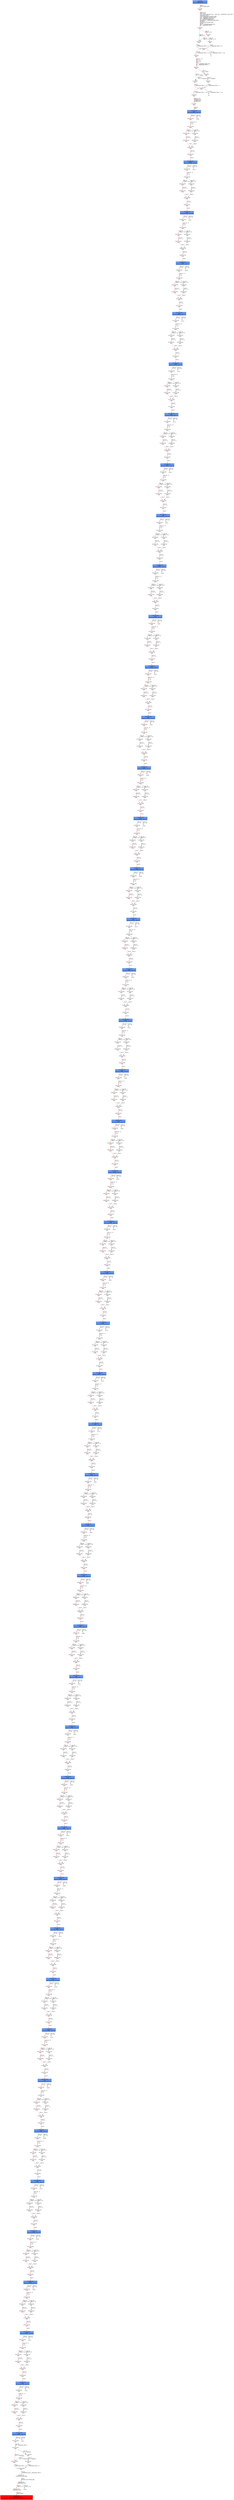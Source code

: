 digraph ARG {
node [style="filled" shape="box" color="white"]
0 [fillcolor="cornflowerblue" label="0 @ N20\nmain entry\nAbstractionState: ABS0: true\n" id="0"]
44 [label="44 @ N61\nmain\n" id="44"]
45 [label="45 @ N24\nmain\n" id="45"]
50 [label="50 @ N26\nmain\n" id="50"]
53 [label="53 @ N28\nmain\n" id="53"]
54 [label="54 @ N29\nmain\n" id="54"]
56 [label="56 @ N35\nmain\n" id="56"]
61 [label="61 @ N38\nmain\n" id="61"]
64 [label="64 @ N39\nmain\n" id="64"]
65 [label="65 @ N40\nmain\n" id="65"]
67 [label="67 @ N43\nmain\n" id="67"]
31993 [fillcolor="cornflowerblue" label="31993 @ N44\nmain\nAbstractionState: ABS2165\n" id="31993"]
31994 [label="31994 @ N45\nmain\n" id="31994"]
32013 [label="32013 @ N48\nmain\n" id="32013"]
32015 [label="32015 @ N50\nmain\n" id="32015"]
32016 [label="32016 @ N52\nmain\n" id="32016"]
32020 [label="32020 @ N49\nmain\n" id="32020"]
32021 [label="32021 @ N54\nmain\n" id="32021"]
32023 [fillcolor="cornflowerblue" label="32023 @ N44\nmain\nAbstractionState: ABS2167\n" id="32023"]
32024 [label="32024 @ N45\nmain\n" id="32024"]
32043 [label="32043 @ N48\nmain\n" id="32043"]
32045 [label="32045 @ N50\nmain\n" id="32045"]
32046 [label="32046 @ N52\nmain\n" id="32046"]
32050 [label="32050 @ N49\nmain\n" id="32050"]
32051 [label="32051 @ N54\nmain\n" id="32051"]
32053 [fillcolor="cornflowerblue" label="32053 @ N44\nmain\nAbstractionState: ABS2169\n" id="32053"]
32054 [label="32054 @ N45\nmain\n" id="32054"]
32073 [label="32073 @ N48\nmain\n" id="32073"]
32075 [label="32075 @ N50\nmain\n" id="32075"]
32076 [label="32076 @ N52\nmain\n" id="32076"]
32080 [label="32080 @ N49\nmain\n" id="32080"]
32081 [label="32081 @ N54\nmain\n" id="32081"]
32083 [fillcolor="cornflowerblue" label="32083 @ N44\nmain\nAbstractionState: ABS2171\n" id="32083"]
32084 [label="32084 @ N45\nmain\n" id="32084"]
32103 [label="32103 @ N48\nmain\n" id="32103"]
32105 [label="32105 @ N50\nmain\n" id="32105"]
32106 [label="32106 @ N52\nmain\n" id="32106"]
32110 [label="32110 @ N49\nmain\n" id="32110"]
32111 [label="32111 @ N54\nmain\n" id="32111"]
32113 [fillcolor="cornflowerblue" label="32113 @ N44\nmain\nAbstractionState: ABS2173\n" id="32113"]
32114 [label="32114 @ N45\nmain\n" id="32114"]
32133 [label="32133 @ N48\nmain\n" id="32133"]
32135 [label="32135 @ N50\nmain\n" id="32135"]
32136 [label="32136 @ N52\nmain\n" id="32136"]
32140 [label="32140 @ N49\nmain\n" id="32140"]
32141 [label="32141 @ N54\nmain\n" id="32141"]
32143 [fillcolor="cornflowerblue" label="32143 @ N44\nmain\nAbstractionState: ABS2175\n" id="32143"]
32144 [label="32144 @ N45\nmain\n" id="32144"]
32163 [label="32163 @ N48\nmain\n" id="32163"]
32165 [label="32165 @ N50\nmain\n" id="32165"]
32166 [label="32166 @ N52\nmain\n" id="32166"]
32170 [label="32170 @ N49\nmain\n" id="32170"]
32171 [label="32171 @ N54\nmain\n" id="32171"]
32173 [fillcolor="cornflowerblue" label="32173 @ N44\nmain\nAbstractionState: ABS2177\n" id="32173"]
32174 [label="32174 @ N45\nmain\n" id="32174"]
32193 [label="32193 @ N48\nmain\n" id="32193"]
32195 [label="32195 @ N50\nmain\n" id="32195"]
32196 [label="32196 @ N52\nmain\n" id="32196"]
32200 [label="32200 @ N49\nmain\n" id="32200"]
32201 [label="32201 @ N54\nmain\n" id="32201"]
32203 [fillcolor="cornflowerblue" label="32203 @ N44\nmain\nAbstractionState: ABS2179\n" id="32203"]
32204 [label="32204 @ N45\nmain\n" id="32204"]
32223 [label="32223 @ N48\nmain\n" id="32223"]
32225 [label="32225 @ N50\nmain\n" id="32225"]
32226 [label="32226 @ N52\nmain\n" id="32226"]
32230 [label="32230 @ N49\nmain\n" id="32230"]
32231 [label="32231 @ N54\nmain\n" id="32231"]
32233 [fillcolor="cornflowerblue" label="32233 @ N44\nmain\nAbstractionState: ABS2181\n" id="32233"]
32234 [label="32234 @ N45\nmain\n" id="32234"]
32253 [label="32253 @ N48\nmain\n" id="32253"]
32255 [label="32255 @ N50\nmain\n" id="32255"]
32256 [label="32256 @ N52\nmain\n" id="32256"]
32260 [label="32260 @ N49\nmain\n" id="32260"]
32261 [label="32261 @ N54\nmain\n" id="32261"]
32263 [fillcolor="cornflowerblue" label="32263 @ N44\nmain\nAbstractionState: ABS2183\n" id="32263"]
32264 [label="32264 @ N45\nmain\n" id="32264"]
32283 [label="32283 @ N48\nmain\n" id="32283"]
32285 [label="32285 @ N50\nmain\n" id="32285"]
32286 [label="32286 @ N52\nmain\n" id="32286"]
32290 [label="32290 @ N49\nmain\n" id="32290"]
32291 [label="32291 @ N54\nmain\n" id="32291"]
32293 [fillcolor="cornflowerblue" label="32293 @ N44\nmain\nAbstractionState: ABS2185\n" id="32293"]
32294 [label="32294 @ N45\nmain\n" id="32294"]
32313 [label="32313 @ N48\nmain\n" id="32313"]
32315 [label="32315 @ N50\nmain\n" id="32315"]
32316 [label="32316 @ N52\nmain\n" id="32316"]
32320 [label="32320 @ N49\nmain\n" id="32320"]
32321 [label="32321 @ N54\nmain\n" id="32321"]
32323 [fillcolor="cornflowerblue" label="32323 @ N44\nmain\nAbstractionState: ABS2187\n" id="32323"]
32324 [label="32324 @ N45\nmain\n" id="32324"]
32343 [label="32343 @ N48\nmain\n" id="32343"]
32345 [label="32345 @ N50\nmain\n" id="32345"]
32346 [label="32346 @ N52\nmain\n" id="32346"]
32350 [label="32350 @ N49\nmain\n" id="32350"]
32351 [label="32351 @ N54\nmain\n" id="32351"]
32353 [fillcolor="cornflowerblue" label="32353 @ N44\nmain\nAbstractionState: ABS2189\n" id="32353"]
32354 [label="32354 @ N45\nmain\n" id="32354"]
32373 [label="32373 @ N48\nmain\n" id="32373"]
32375 [label="32375 @ N50\nmain\n" id="32375"]
32376 [label="32376 @ N52\nmain\n" id="32376"]
32380 [label="32380 @ N49\nmain\n" id="32380"]
32381 [label="32381 @ N54\nmain\n" id="32381"]
32383 [fillcolor="cornflowerblue" label="32383 @ N44\nmain\nAbstractionState: ABS2191\n" id="32383"]
32384 [label="32384 @ N45\nmain\n" id="32384"]
32403 [label="32403 @ N48\nmain\n" id="32403"]
32405 [label="32405 @ N50\nmain\n" id="32405"]
32406 [label="32406 @ N52\nmain\n" id="32406"]
32410 [label="32410 @ N49\nmain\n" id="32410"]
32411 [label="32411 @ N54\nmain\n" id="32411"]
32413 [fillcolor="cornflowerblue" label="32413 @ N44\nmain\nAbstractionState: ABS2193\n" id="32413"]
32414 [label="32414 @ N45\nmain\n" id="32414"]
32433 [label="32433 @ N48\nmain\n" id="32433"]
32435 [label="32435 @ N50\nmain\n" id="32435"]
32436 [label="32436 @ N52\nmain\n" id="32436"]
32440 [label="32440 @ N49\nmain\n" id="32440"]
32441 [label="32441 @ N54\nmain\n" id="32441"]
32443 [fillcolor="cornflowerblue" label="32443 @ N44\nmain\nAbstractionState: ABS2195\n" id="32443"]
32444 [label="32444 @ N45\nmain\n" id="32444"]
32463 [label="32463 @ N48\nmain\n" id="32463"]
32465 [label="32465 @ N50\nmain\n" id="32465"]
32466 [label="32466 @ N52\nmain\n" id="32466"]
32470 [label="32470 @ N49\nmain\n" id="32470"]
32471 [label="32471 @ N54\nmain\n" id="32471"]
32473 [fillcolor="cornflowerblue" label="32473 @ N44\nmain\nAbstractionState: ABS2197\n" id="32473"]
32474 [label="32474 @ N45\nmain\n" id="32474"]
32493 [label="32493 @ N48\nmain\n" id="32493"]
32495 [label="32495 @ N50\nmain\n" id="32495"]
32496 [label="32496 @ N52\nmain\n" id="32496"]
32500 [label="32500 @ N49\nmain\n" id="32500"]
32501 [label="32501 @ N54\nmain\n" id="32501"]
32503 [fillcolor="cornflowerblue" label="32503 @ N44\nmain\nAbstractionState: ABS2199\n" id="32503"]
32504 [label="32504 @ N45\nmain\n" id="32504"]
32523 [label="32523 @ N48\nmain\n" id="32523"]
32525 [label="32525 @ N50\nmain\n" id="32525"]
32526 [label="32526 @ N52\nmain\n" id="32526"]
32530 [label="32530 @ N49\nmain\n" id="32530"]
32531 [label="32531 @ N54\nmain\n" id="32531"]
32533 [fillcolor="cornflowerblue" label="32533 @ N44\nmain\nAbstractionState: ABS2201\n" id="32533"]
32534 [label="32534 @ N45\nmain\n" id="32534"]
32553 [label="32553 @ N48\nmain\n" id="32553"]
32555 [label="32555 @ N50\nmain\n" id="32555"]
32556 [label="32556 @ N52\nmain\n" id="32556"]
32560 [label="32560 @ N49\nmain\n" id="32560"]
32561 [label="32561 @ N54\nmain\n" id="32561"]
32563 [fillcolor="cornflowerblue" label="32563 @ N44\nmain\nAbstractionState: ABS2203\n" id="32563"]
32564 [label="32564 @ N45\nmain\n" id="32564"]
32583 [label="32583 @ N48\nmain\n" id="32583"]
32585 [label="32585 @ N50\nmain\n" id="32585"]
32586 [label="32586 @ N52\nmain\n" id="32586"]
32590 [label="32590 @ N49\nmain\n" id="32590"]
32591 [label="32591 @ N54\nmain\n" id="32591"]
32593 [fillcolor="cornflowerblue" label="32593 @ N44\nmain\nAbstractionState: ABS2205\n" id="32593"]
32594 [label="32594 @ N45\nmain\n" id="32594"]
32613 [label="32613 @ N48\nmain\n" id="32613"]
32615 [label="32615 @ N50\nmain\n" id="32615"]
32616 [label="32616 @ N52\nmain\n" id="32616"]
32620 [label="32620 @ N49\nmain\n" id="32620"]
32621 [label="32621 @ N54\nmain\n" id="32621"]
32623 [fillcolor="cornflowerblue" label="32623 @ N44\nmain\nAbstractionState: ABS2207\n" id="32623"]
32624 [label="32624 @ N45\nmain\n" id="32624"]
32643 [label="32643 @ N48\nmain\n" id="32643"]
32645 [label="32645 @ N50\nmain\n" id="32645"]
32646 [label="32646 @ N52\nmain\n" id="32646"]
32650 [label="32650 @ N49\nmain\n" id="32650"]
32651 [label="32651 @ N54\nmain\n" id="32651"]
32653 [fillcolor="cornflowerblue" label="32653 @ N44\nmain\nAbstractionState: ABS2209\n" id="32653"]
32654 [label="32654 @ N45\nmain\n" id="32654"]
32673 [label="32673 @ N48\nmain\n" id="32673"]
32675 [label="32675 @ N50\nmain\n" id="32675"]
32676 [label="32676 @ N52\nmain\n" id="32676"]
32680 [label="32680 @ N49\nmain\n" id="32680"]
32681 [label="32681 @ N54\nmain\n" id="32681"]
32683 [fillcolor="cornflowerblue" label="32683 @ N44\nmain\nAbstractionState: ABS2211\n" id="32683"]
32684 [label="32684 @ N45\nmain\n" id="32684"]
32703 [label="32703 @ N48\nmain\n" id="32703"]
32705 [label="32705 @ N50\nmain\n" id="32705"]
32706 [label="32706 @ N52\nmain\n" id="32706"]
32710 [label="32710 @ N49\nmain\n" id="32710"]
32711 [label="32711 @ N54\nmain\n" id="32711"]
32713 [fillcolor="cornflowerblue" label="32713 @ N44\nmain\nAbstractionState: ABS2213\n" id="32713"]
32714 [label="32714 @ N45\nmain\n" id="32714"]
32733 [label="32733 @ N48\nmain\n" id="32733"]
32735 [label="32735 @ N50\nmain\n" id="32735"]
32736 [label="32736 @ N52\nmain\n" id="32736"]
32740 [label="32740 @ N49\nmain\n" id="32740"]
32741 [label="32741 @ N54\nmain\n" id="32741"]
32743 [fillcolor="cornflowerblue" label="32743 @ N44\nmain\nAbstractionState: ABS2215\n" id="32743"]
32744 [label="32744 @ N45\nmain\n" id="32744"]
32763 [label="32763 @ N48\nmain\n" id="32763"]
32765 [label="32765 @ N50\nmain\n" id="32765"]
32766 [label="32766 @ N52\nmain\n" id="32766"]
32770 [label="32770 @ N49\nmain\n" id="32770"]
32771 [label="32771 @ N54\nmain\n" id="32771"]
32773 [fillcolor="cornflowerblue" label="32773 @ N44\nmain\nAbstractionState: ABS2217\n" id="32773"]
32774 [label="32774 @ N45\nmain\n" id="32774"]
32793 [label="32793 @ N48\nmain\n" id="32793"]
32795 [label="32795 @ N50\nmain\n" id="32795"]
32796 [label="32796 @ N52\nmain\n" id="32796"]
32800 [label="32800 @ N49\nmain\n" id="32800"]
32801 [label="32801 @ N54\nmain\n" id="32801"]
32803 [fillcolor="cornflowerblue" label="32803 @ N44\nmain\nAbstractionState: ABS2219\n" id="32803"]
32804 [label="32804 @ N45\nmain\n" id="32804"]
32823 [label="32823 @ N48\nmain\n" id="32823"]
32825 [label="32825 @ N50\nmain\n" id="32825"]
32826 [label="32826 @ N52\nmain\n" id="32826"]
32830 [label="32830 @ N49\nmain\n" id="32830"]
32831 [label="32831 @ N54\nmain\n" id="32831"]
32833 [fillcolor="cornflowerblue" label="32833 @ N44\nmain\nAbstractionState: ABS2221\n" id="32833"]
32834 [label="32834 @ N45\nmain\n" id="32834"]
32853 [label="32853 @ N48\nmain\n" id="32853"]
32855 [label="32855 @ N50\nmain\n" id="32855"]
32856 [label="32856 @ N52\nmain\n" id="32856"]
32860 [label="32860 @ N49\nmain\n" id="32860"]
32861 [label="32861 @ N54\nmain\n" id="32861"]
32863 [fillcolor="cornflowerblue" label="32863 @ N44\nmain\nAbstractionState: ABS2223\n" id="32863"]
32864 [label="32864 @ N45\nmain\n" id="32864"]
32883 [label="32883 @ N48\nmain\n" id="32883"]
32885 [label="32885 @ N50\nmain\n" id="32885"]
32886 [label="32886 @ N52\nmain\n" id="32886"]
32890 [label="32890 @ N49\nmain\n" id="32890"]
32891 [label="32891 @ N54\nmain\n" id="32891"]
32893 [fillcolor="cornflowerblue" label="32893 @ N44\nmain\nAbstractionState: ABS2225\n" id="32893"]
32894 [label="32894 @ N45\nmain\n" id="32894"]
32913 [label="32913 @ N48\nmain\n" id="32913"]
32915 [label="32915 @ N50\nmain\n" id="32915"]
32916 [label="32916 @ N52\nmain\n" id="32916"]
32920 [label="32920 @ N49\nmain\n" id="32920"]
32921 [label="32921 @ N54\nmain\n" id="32921"]
32923 [fillcolor="cornflowerblue" label="32923 @ N44\nmain\nAbstractionState: ABS2227\n" id="32923"]
32924 [label="32924 @ N45\nmain\n" id="32924"]
32943 [label="32943 @ N48\nmain\n" id="32943"]
32945 [label="32945 @ N50\nmain\n" id="32945"]
32946 [label="32946 @ N52\nmain\n" id="32946"]
32950 [label="32950 @ N49\nmain\n" id="32950"]
32951 [label="32951 @ N54\nmain\n" id="32951"]
32953 [fillcolor="cornflowerblue" label="32953 @ N44\nmain\nAbstractionState: ABS2229\n" id="32953"]
32954 [label="32954 @ N45\nmain\n" id="32954"]
32973 [label="32973 @ N48\nmain\n" id="32973"]
32975 [label="32975 @ N50\nmain\n" id="32975"]
32976 [label="32976 @ N52\nmain\n" id="32976"]
32980 [label="32980 @ N49\nmain\n" id="32980"]
32981 [label="32981 @ N54\nmain\n" id="32981"]
32983 [fillcolor="cornflowerblue" label="32983 @ N44\nmain\nAbstractionState: ABS2231\n" id="32983"]
32984 [label="32984 @ N45\nmain\n" id="32984"]
33003 [label="33003 @ N48\nmain\n" id="33003"]
33005 [label="33005 @ N50\nmain\n" id="33005"]
33006 [label="33006 @ N52\nmain\n" id="33006"]
33010 [label="33010 @ N49\nmain\n" id="33010"]
33011 [label="33011 @ N54\nmain\n" id="33011"]
33013 [fillcolor="cornflowerblue" label="33013 @ N44\nmain\nAbstractionState: ABS2233\n" id="33013"]
33014 [label="33014 @ N45\nmain\n" id="33014"]
33033 [label="33033 @ N48\nmain\n" id="33033"]
33035 [label="33035 @ N50\nmain\n" id="33035"]
33036 [label="33036 @ N52\nmain\n" id="33036"]
33040 [label="33040 @ N49\nmain\n" id="33040"]
33041 [label="33041 @ N54\nmain\n" id="33041"]
33043 [fillcolor="cornflowerblue" label="33043 @ N44\nmain\nAbstractionState: ABS2235\n" id="33043"]
33044 [label="33044 @ N45\nmain\n" id="33044"]
33063 [label="33063 @ N48\nmain\n" id="33063"]
33065 [label="33065 @ N50\nmain\n" id="33065"]
33066 [label="33066 @ N52\nmain\n" id="33066"]
33070 [label="33070 @ N49\nmain\n" id="33070"]
33071 [label="33071 @ N54\nmain\n" id="33071"]
33073 [fillcolor="cornflowerblue" label="33073 @ N44\nmain\nAbstractionState: ABS2237\n" id="33073"]
33074 [label="33074 @ N45\nmain\n" id="33074"]
33093 [label="33093 @ N48\nmain\n" id="33093"]
33095 [label="33095 @ N50\nmain\n" id="33095"]
33096 [label="33096 @ N52\nmain\n" id="33096"]
33100 [label="33100 @ N49\nmain\n" id="33100"]
33101 [label="33101 @ N54\nmain\n" id="33101"]
33103 [fillcolor="cornflowerblue" label="33103 @ N44\nmain\nAbstractionState: ABS2239\n" id="33103"]
33104 [label="33104 @ N45\nmain\n" id="33104"]
33123 [label="33123 @ N48\nmain\n" id="33123"]
33125 [label="33125 @ N50\nmain\n" id="33125"]
33126 [label="33126 @ N52\nmain\n" id="33126"]
33130 [label="33130 @ N49\nmain\n" id="33130"]
33131 [label="33131 @ N54\nmain\n" id="33131"]
33133 [fillcolor="cornflowerblue" label="33133 @ N44\nmain\nAbstractionState: ABS2241\n" id="33133"]
33134 [label="33134 @ N45\nmain\n" id="33134"]
33153 [label="33153 @ N48\nmain\n" id="33153"]
33155 [label="33155 @ N50\nmain\n" id="33155"]
33156 [label="33156 @ N52\nmain\n" id="33156"]
33160 [label="33160 @ N49\nmain\n" id="33160"]
33161 [label="33161 @ N54\nmain\n" id="33161"]
33163 [fillcolor="cornflowerblue" label="33163 @ N44\nmain\nAbstractionState: ABS2243\n" id="33163"]
33164 [label="33164 @ N45\nmain\n" id="33164"]
33183 [label="33183 @ N48\nmain\n" id="33183"]
33185 [label="33185 @ N50\nmain\n" id="33185"]
33186 [label="33186 @ N52\nmain\n" id="33186"]
33190 [label="33190 @ N49\nmain\n" id="33190"]
33191 [label="33191 @ N54\nmain\n" id="33191"]
33193 [fillcolor="cornflowerblue" label="33193 @ N44\nmain\nAbstractionState: ABS2245\n" id="33193"]
33194 [label="33194 @ N45\nmain\n" id="33194"]
33213 [label="33213 @ N48\nmain\n" id="33213"]
33215 [label="33215 @ N50\nmain\n" id="33215"]
33216 [label="33216 @ N52\nmain\n" id="33216"]
33220 [label="33220 @ N49\nmain\n" id="33220"]
33221 [label="33221 @ N54\nmain\n" id="33221"]
33223 [fillcolor="cornflowerblue" label="33223 @ N44\nmain\nAbstractionState: ABS2247\n" id="33223"]
33224 [label="33224 @ N45\nmain\n" id="33224"]
33243 [label="33243 @ N48\nmain\n" id="33243"]
33245 [label="33245 @ N50\nmain\n" id="33245"]
33246 [label="33246 @ N52\nmain\n" id="33246"]
33250 [label="33250 @ N49\nmain\n" id="33250"]
33251 [label="33251 @ N54\nmain\n" id="33251"]
33253 [fillcolor="cornflowerblue" label="33253 @ N44\nmain\nAbstractionState: ABS2249\n" id="33253"]
33254 [label="33254 @ N45\nmain\n" id="33254"]
33273 [label="33273 @ N48\nmain\n" id="33273"]
33275 [label="33275 @ N50\nmain\n" id="33275"]
33276 [label="33276 @ N52\nmain\n" id="33276"]
33280 [label="33280 @ N49\nmain\n" id="33280"]
33281 [label="33281 @ N54\nmain\n" id="33281"]
33283 [fillcolor="cornflowerblue" label="33283 @ N44\nmain\nAbstractionState: ABS2251\n" id="33283"]
33284 [label="33284 @ N45\nmain\n" id="33284"]
33303 [label="33303 @ N48\nmain\n" id="33303"]
33305 [label="33305 @ N50\nmain\n" id="33305"]
33306 [label="33306 @ N52\nmain\n" id="33306"]
33310 [label="33310 @ N49\nmain\n" id="33310"]
33311 [label="33311 @ N54\nmain\n" id="33311"]
33313 [fillcolor="cornflowerblue" label="33313 @ N44\nmain\nAbstractionState: ABS2253\n" id="33313"]
33314 [label="33314 @ N45\nmain\n" id="33314"]
33333 [label="33333 @ N48\nmain\n" id="33333"]
33335 [label="33335 @ N50\nmain\n" id="33335"]
33336 [label="33336 @ N52\nmain\n" id="33336"]
33340 [label="33340 @ N49\nmain\n" id="33340"]
33341 [label="33341 @ N54\nmain\n" id="33341"]
33343 [fillcolor="cornflowerblue" label="33343 @ N44\nmain\nAbstractionState: ABS2255\n" id="33343"]
33344 [label="33344 @ N45\nmain\n" id="33344"]
33363 [label="33363 @ N48\nmain\n" id="33363"]
33365 [label="33365 @ N50\nmain\n" id="33365"]
33366 [label="33366 @ N52\nmain\n" id="33366"]
33370 [label="33370 @ N49\nmain\n" id="33370"]
33371 [label="33371 @ N54\nmain\n" id="33371"]
33373 [fillcolor="cornflowerblue" label="33373 @ N44\nmain\nAbstractionState: ABS2257\n" id="33373"]
33375 [label="33375 @ N46\nmain\n" id="33375"]
33376 [label="33376 @ N55\nmain\n" id="33376"]
33381 [label="33381 @ N58\nmain\n" id="33381"]
33384 [label="33384 @ N59\nmain\n" id="33384"]
33385 [label="33385 @ N11\n__VERIFIER_assert entry\n" id="33385"]
33386 [label="33386 @ N12\n__VERIFIER_assert\n" id="33386"]
33387 [label="33387 @ N14\n__VERIFIER_assert\n" id="33387"]
33390 [fillcolor="red" label="33390 @ N15\n__VERIFIER_assert\nAbstractionState: ABS2258\n AutomatonState: ErrorLabelAutomaton: _predefinedState_ERROR\n" id="33390"]
33377 [label="33377 @ N56\nmain\n" id="33377"]
33379 [label="33379 @ N57\nmain\n" id="33379"]
33364 [label="33364 @ N51\nmain\n" id="33364"]
33368 [label="33368 @ N53\nmain\n" id="33368"]
33334 [label="33334 @ N51\nmain\n" id="33334"]
33338 [label="33338 @ N53\nmain\n" id="33338"]
33304 [label="33304 @ N51\nmain\n" id="33304"]
33308 [label="33308 @ N53\nmain\n" id="33308"]
33274 [label="33274 @ N51\nmain\n" id="33274"]
33278 [label="33278 @ N53\nmain\n" id="33278"]
33244 [label="33244 @ N51\nmain\n" id="33244"]
33248 [label="33248 @ N53\nmain\n" id="33248"]
33214 [label="33214 @ N51\nmain\n" id="33214"]
33218 [label="33218 @ N53\nmain\n" id="33218"]
33184 [label="33184 @ N51\nmain\n" id="33184"]
33188 [label="33188 @ N53\nmain\n" id="33188"]
33154 [label="33154 @ N51\nmain\n" id="33154"]
33158 [label="33158 @ N53\nmain\n" id="33158"]
33124 [label="33124 @ N51\nmain\n" id="33124"]
33128 [label="33128 @ N53\nmain\n" id="33128"]
33094 [label="33094 @ N51\nmain\n" id="33094"]
33098 [label="33098 @ N53\nmain\n" id="33098"]
33064 [label="33064 @ N51\nmain\n" id="33064"]
33068 [label="33068 @ N53\nmain\n" id="33068"]
33034 [label="33034 @ N51\nmain\n" id="33034"]
33038 [label="33038 @ N53\nmain\n" id="33038"]
33004 [label="33004 @ N51\nmain\n" id="33004"]
33008 [label="33008 @ N53\nmain\n" id="33008"]
32974 [label="32974 @ N51\nmain\n" id="32974"]
32978 [label="32978 @ N53\nmain\n" id="32978"]
32944 [label="32944 @ N51\nmain\n" id="32944"]
32948 [label="32948 @ N53\nmain\n" id="32948"]
32914 [label="32914 @ N51\nmain\n" id="32914"]
32918 [label="32918 @ N53\nmain\n" id="32918"]
32884 [label="32884 @ N51\nmain\n" id="32884"]
32888 [label="32888 @ N53\nmain\n" id="32888"]
32854 [label="32854 @ N51\nmain\n" id="32854"]
32858 [label="32858 @ N53\nmain\n" id="32858"]
32824 [label="32824 @ N51\nmain\n" id="32824"]
32828 [label="32828 @ N53\nmain\n" id="32828"]
32794 [label="32794 @ N51\nmain\n" id="32794"]
32798 [label="32798 @ N53\nmain\n" id="32798"]
32764 [label="32764 @ N51\nmain\n" id="32764"]
32768 [label="32768 @ N53\nmain\n" id="32768"]
32734 [label="32734 @ N51\nmain\n" id="32734"]
32738 [label="32738 @ N53\nmain\n" id="32738"]
32704 [label="32704 @ N51\nmain\n" id="32704"]
32708 [label="32708 @ N53\nmain\n" id="32708"]
32674 [label="32674 @ N51\nmain\n" id="32674"]
32678 [label="32678 @ N53\nmain\n" id="32678"]
32644 [label="32644 @ N51\nmain\n" id="32644"]
32648 [label="32648 @ N53\nmain\n" id="32648"]
32614 [label="32614 @ N51\nmain\n" id="32614"]
32618 [label="32618 @ N53\nmain\n" id="32618"]
32584 [label="32584 @ N51\nmain\n" id="32584"]
32588 [label="32588 @ N53\nmain\n" id="32588"]
32554 [label="32554 @ N51\nmain\n" id="32554"]
32558 [label="32558 @ N53\nmain\n" id="32558"]
32524 [label="32524 @ N51\nmain\n" id="32524"]
32528 [label="32528 @ N53\nmain\n" id="32528"]
32494 [label="32494 @ N51\nmain\n" id="32494"]
32498 [label="32498 @ N53\nmain\n" id="32498"]
32464 [label="32464 @ N51\nmain\n" id="32464"]
32468 [label="32468 @ N53\nmain\n" id="32468"]
32434 [label="32434 @ N51\nmain\n" id="32434"]
32438 [label="32438 @ N53\nmain\n" id="32438"]
32404 [label="32404 @ N51\nmain\n" id="32404"]
32408 [label="32408 @ N53\nmain\n" id="32408"]
32374 [label="32374 @ N51\nmain\n" id="32374"]
32378 [label="32378 @ N53\nmain\n" id="32378"]
32344 [label="32344 @ N51\nmain\n" id="32344"]
32348 [label="32348 @ N53\nmain\n" id="32348"]
32314 [label="32314 @ N51\nmain\n" id="32314"]
32318 [label="32318 @ N53\nmain\n" id="32318"]
32284 [label="32284 @ N51\nmain\n" id="32284"]
32288 [label="32288 @ N53\nmain\n" id="32288"]
32254 [label="32254 @ N51\nmain\n" id="32254"]
32258 [label="32258 @ N53\nmain\n" id="32258"]
32224 [label="32224 @ N51\nmain\n" id="32224"]
32228 [label="32228 @ N53\nmain\n" id="32228"]
32194 [label="32194 @ N51\nmain\n" id="32194"]
32198 [label="32198 @ N53\nmain\n" id="32198"]
32164 [label="32164 @ N51\nmain\n" id="32164"]
32168 [label="32168 @ N53\nmain\n" id="32168"]
32134 [label="32134 @ N51\nmain\n" id="32134"]
32138 [label="32138 @ N53\nmain\n" id="32138"]
32104 [label="32104 @ N51\nmain\n" id="32104"]
32108 [label="32108 @ N53\nmain\n" id="32108"]
32074 [label="32074 @ N51\nmain\n" id="32074"]
32078 [label="32078 @ N53\nmain\n" id="32078"]
32044 [label="32044 @ N51\nmain\n" id="32044"]
32048 [label="32048 @ N53\nmain\n" id="32048"]
32014 [label="32014 @ N51\nmain\n" id="32014"]
32018 [label="32018 @ N53\nmain\n" id="32018"]
57 [label="57 @ N36\nmain\n" id="57"]
59 [label="59 @ N37\nmain\n" id="59"]
47 [label="47 @ N25\nmain\n" id="47"]
49 [label="49 @ N27\nmain\n" id="49"]
0 -> 44 [color="red" label="Line 0: \lINIT GLOBAL VARS\l" id="0 -> 44"]
44 -> 45 [color="red" label="Lines 7 - 26: \lvoid abort();\lvoid __assert_fail(const char *, const char *, unsigned int, const char *);\lvoid reach_error();\lvoid assume_abort_if_not(int cond);\lvoid __VERIFIER_assert(int cond);\lvoid __VERIFIER_assume(int);\lint __VERIFIER_nondet_int();\lunsigned int __VERIFIER_nondet_uint();\lint main();\lFunction start dummy edge\lint flag;\lflag = __VERIFIER_nondet_int();\lint __CPAchecker_TMP_0;\l" id="44 -> 45"]
45 -> 47 [color="red" label="Line 26: \l[!(flag == 0)]\l" id="45 -> 47"]
45 -> 50 [label="Line 26: \l[flag == 0]\l" id="45 -> 50"]
50 -> 53 [label="Line 0: \l__CPAchecker_TMP_0 = 1;\l" id="50 -> 53"]
53 -> 54 [color="red" label="Line 26: \l[__CPAchecker_TMP_0 != 0]\l" id="53 -> 54"]
53 -> 55 [label="Line 26: \l[!(__CPAchecker_TMP_0 != 0)]\l" id="53 -> 55"]
54 -> 56 [color="red" label="Lines 27 - 31: \lint i = 0;\lint x = 0;\lint y = 0;\lint n;\ln = __VERIFIER_nondet_int();\lint __CPAchecker_TMP_1;\l" id="54 -> 56"]
56 -> 57 [label="Line 31: \l[n >= 1000]\l" id="56 -> 57"]
56 -> 61 [color="red" label="Line 31: \l[!(n >= 1000)]\l" id="56 -> 61"]
61 -> 64 [color="red" label="Line 0: \l__CPAchecker_TMP_1 = 0;\l" id="61 -> 64"]
64 -> 65 [color="red" label="Line 31: \l[__CPAchecker_TMP_1 != 0]\l" id="64 -> 65"]
64 -> 66 [label="Line 31: \l[!(__CPAchecker_TMP_1 != 0)]\l" id="64 -> 66"]
65 -> 67 [color="red" label="Lines 33 - 33: \lunsigned int a;\lunsigned int b;\lunsigned int r;\l" id="65 -> 67"]
67 -> 31993 [color="red" label="Line 35: \lwhile\l" id="67 -> 31993"]
31993 -> 31994 [color="red" label="Line 35: \l[i < n]\l" id="31993 -> 31994"]
31993 -> 31995 [label="Line 35: \l[!(i < n)]\l" id="31993 -> 31995"]
31994 -> 32013 [color="red" label="Lines 36 - 37: \lx = x;\ly = y;\l" id="31994 -> 32013"]
32013 -> 32014 [label="Line 38: \l[flag == 0]\l" id="32013 -> 32014"]
32013 -> 32015 [color="red" label="Line 38: \l[!(flag == 0)]\l" id="32013 -> 32015"]
32015 -> 32016 [color="red" label="Line 39: \lx = x + 3;\l" id="32015 -> 32016"]
32016 -> 32020 [color="red" label="Line 0: \l\l" id="32016 -> 32020"]
32020 -> 32021 [color="red" label="Line 43: \li = i + 1;\l" id="32020 -> 32021"]
32021 -> 32023 [color="red" label="Line 0: \l\l" id="32021 -> 32023"]
32023 -> 32024 [color="red" label="Line 35: \l[i < n]\l" id="32023 -> 32024"]
32023 -> 32025 [label="Line 35: \l[!(i < n)]\l" id="32023 -> 32025"]
32024 -> 32043 [color="red" label="Lines 36 - 37: \lx = x;\ly = y;\l" id="32024 -> 32043"]
32043 -> 32044 [label="Line 38: \l[flag == 0]\l" id="32043 -> 32044"]
32043 -> 32045 [color="red" label="Line 38: \l[!(flag == 0)]\l" id="32043 -> 32045"]
32045 -> 32046 [color="red" label="Line 39: \lx = x + 3;\l" id="32045 -> 32046"]
32046 -> 32050 [color="red" label="Line 0: \l\l" id="32046 -> 32050"]
32050 -> 32051 [color="red" label="Line 43: \li = i + 1;\l" id="32050 -> 32051"]
32051 -> 32053 [color="red" label="Line 0: \l\l" id="32051 -> 32053"]
32053 -> 32054 [color="red" label="Line 35: \l[i < n]\l" id="32053 -> 32054"]
32053 -> 32055 [label="Line 35: \l[!(i < n)]\l" id="32053 -> 32055"]
32054 -> 32073 [color="red" label="Lines 36 - 37: \lx = x;\ly = y;\l" id="32054 -> 32073"]
32073 -> 32074 [label="Line 38: \l[flag == 0]\l" id="32073 -> 32074"]
32073 -> 32075 [color="red" label="Line 38: \l[!(flag == 0)]\l" id="32073 -> 32075"]
32075 -> 32076 [color="red" label="Line 39: \lx = x + 3;\l" id="32075 -> 32076"]
32076 -> 32080 [color="red" label="Line 0: \l\l" id="32076 -> 32080"]
32080 -> 32081 [color="red" label="Line 43: \li = i + 1;\l" id="32080 -> 32081"]
32081 -> 32083 [color="red" label="Line 0: \l\l" id="32081 -> 32083"]
32083 -> 32084 [color="red" label="Line 35: \l[i < n]\l" id="32083 -> 32084"]
32083 -> 32085 [label="Line 35: \l[!(i < n)]\l" id="32083 -> 32085"]
32084 -> 32103 [color="red" label="Lines 36 - 37: \lx = x;\ly = y;\l" id="32084 -> 32103"]
32103 -> 32104 [label="Line 38: \l[flag == 0]\l" id="32103 -> 32104"]
32103 -> 32105 [color="red" label="Line 38: \l[!(flag == 0)]\l" id="32103 -> 32105"]
32105 -> 32106 [color="red" label="Line 39: \lx = x + 3;\l" id="32105 -> 32106"]
32106 -> 32110 [color="red" label="Line 0: \l\l" id="32106 -> 32110"]
32110 -> 32111 [color="red" label="Line 43: \li = i + 1;\l" id="32110 -> 32111"]
32111 -> 32113 [color="red" label="Line 0: \l\l" id="32111 -> 32113"]
32113 -> 32114 [color="red" label="Line 35: \l[i < n]\l" id="32113 -> 32114"]
32113 -> 32115 [label="Line 35: \l[!(i < n)]\l" id="32113 -> 32115"]
32114 -> 32133 [color="red" label="Lines 36 - 37: \lx = x;\ly = y;\l" id="32114 -> 32133"]
32133 -> 32134 [label="Line 38: \l[flag == 0]\l" id="32133 -> 32134"]
32133 -> 32135 [color="red" label="Line 38: \l[!(flag == 0)]\l" id="32133 -> 32135"]
32135 -> 32136 [color="red" label="Line 39: \lx = x + 3;\l" id="32135 -> 32136"]
32136 -> 32140 [color="red" label="Line 0: \l\l" id="32136 -> 32140"]
32140 -> 32141 [color="red" label="Line 43: \li = i + 1;\l" id="32140 -> 32141"]
32141 -> 32143 [color="red" label="Line 0: \l\l" id="32141 -> 32143"]
32143 -> 32144 [color="red" label="Line 35: \l[i < n]\l" id="32143 -> 32144"]
32143 -> 32145 [label="Line 35: \l[!(i < n)]\l" id="32143 -> 32145"]
32144 -> 32163 [color="red" label="Lines 36 - 37: \lx = x;\ly = y;\l" id="32144 -> 32163"]
32163 -> 32164 [label="Line 38: \l[flag == 0]\l" id="32163 -> 32164"]
32163 -> 32165 [color="red" label="Line 38: \l[!(flag == 0)]\l" id="32163 -> 32165"]
32165 -> 32166 [color="red" label="Line 39: \lx = x + 3;\l" id="32165 -> 32166"]
32166 -> 32170 [color="red" label="Line 0: \l\l" id="32166 -> 32170"]
32170 -> 32171 [color="red" label="Line 43: \li = i + 1;\l" id="32170 -> 32171"]
32171 -> 32173 [color="red" label="Line 0: \l\l" id="32171 -> 32173"]
32173 -> 32174 [color="red" label="Line 35: \l[i < n]\l" id="32173 -> 32174"]
32173 -> 32175 [label="Line 35: \l[!(i < n)]\l" id="32173 -> 32175"]
32174 -> 32193 [color="red" label="Lines 36 - 37: \lx = x;\ly = y;\l" id="32174 -> 32193"]
32193 -> 32194 [label="Line 38: \l[flag == 0]\l" id="32193 -> 32194"]
32193 -> 32195 [color="red" label="Line 38: \l[!(flag == 0)]\l" id="32193 -> 32195"]
32195 -> 32196 [color="red" label="Line 39: \lx = x + 3;\l" id="32195 -> 32196"]
32196 -> 32200 [color="red" label="Line 0: \l\l" id="32196 -> 32200"]
32200 -> 32201 [color="red" label="Line 43: \li = i + 1;\l" id="32200 -> 32201"]
32201 -> 32203 [color="red" label="Line 0: \l\l" id="32201 -> 32203"]
32203 -> 32204 [color="red" label="Line 35: \l[i < n]\l" id="32203 -> 32204"]
32203 -> 32205 [label="Line 35: \l[!(i < n)]\l" id="32203 -> 32205"]
32204 -> 32223 [color="red" label="Lines 36 - 37: \lx = x;\ly = y;\l" id="32204 -> 32223"]
32223 -> 32224 [label="Line 38: \l[flag == 0]\l" id="32223 -> 32224"]
32223 -> 32225 [color="red" label="Line 38: \l[!(flag == 0)]\l" id="32223 -> 32225"]
32225 -> 32226 [color="red" label="Line 39: \lx = x + 3;\l" id="32225 -> 32226"]
32226 -> 32230 [color="red" label="Line 0: \l\l" id="32226 -> 32230"]
32230 -> 32231 [color="red" label="Line 43: \li = i + 1;\l" id="32230 -> 32231"]
32231 -> 32233 [color="red" label="Line 0: \l\l" id="32231 -> 32233"]
32233 -> 32234 [color="red" label="Line 35: \l[i < n]\l" id="32233 -> 32234"]
32233 -> 32235 [label="Line 35: \l[!(i < n)]\l" id="32233 -> 32235"]
32234 -> 32253 [color="red" label="Lines 36 - 37: \lx = x;\ly = y;\l" id="32234 -> 32253"]
32253 -> 32254 [label="Line 38: \l[flag == 0]\l" id="32253 -> 32254"]
32253 -> 32255 [color="red" label="Line 38: \l[!(flag == 0)]\l" id="32253 -> 32255"]
32255 -> 32256 [color="red" label="Line 39: \lx = x + 3;\l" id="32255 -> 32256"]
32256 -> 32260 [color="red" label="Line 0: \l\l" id="32256 -> 32260"]
32260 -> 32261 [color="red" label="Line 43: \li = i + 1;\l" id="32260 -> 32261"]
32261 -> 32263 [color="red" label="Line 0: \l\l" id="32261 -> 32263"]
32263 -> 32264 [color="red" label="Line 35: \l[i < n]\l" id="32263 -> 32264"]
32263 -> 32265 [label="Line 35: \l[!(i < n)]\l" id="32263 -> 32265"]
32264 -> 32283 [color="red" label="Lines 36 - 37: \lx = x;\ly = y;\l" id="32264 -> 32283"]
32283 -> 32284 [label="Line 38: \l[flag == 0]\l" id="32283 -> 32284"]
32283 -> 32285 [color="red" label="Line 38: \l[!(flag == 0)]\l" id="32283 -> 32285"]
32285 -> 32286 [color="red" label="Line 39: \lx = x + 3;\l" id="32285 -> 32286"]
32286 -> 32290 [color="red" label="Line 0: \l\l" id="32286 -> 32290"]
32290 -> 32291 [color="red" label="Line 43: \li = i + 1;\l" id="32290 -> 32291"]
32291 -> 32293 [color="red" label="Line 0: \l\l" id="32291 -> 32293"]
32293 -> 32294 [color="red" label="Line 35: \l[i < n]\l" id="32293 -> 32294"]
32293 -> 32295 [label="Line 35: \l[!(i < n)]\l" id="32293 -> 32295"]
32294 -> 32313 [color="red" label="Lines 36 - 37: \lx = x;\ly = y;\l" id="32294 -> 32313"]
32313 -> 32314 [label="Line 38: \l[flag == 0]\l" id="32313 -> 32314"]
32313 -> 32315 [color="red" label="Line 38: \l[!(flag == 0)]\l" id="32313 -> 32315"]
32315 -> 32316 [color="red" label="Line 39: \lx = x + 3;\l" id="32315 -> 32316"]
32316 -> 32320 [color="red" label="Line 0: \l\l" id="32316 -> 32320"]
32320 -> 32321 [color="red" label="Line 43: \li = i + 1;\l" id="32320 -> 32321"]
32321 -> 32323 [color="red" label="Line 0: \l\l" id="32321 -> 32323"]
32323 -> 32324 [color="red" label="Line 35: \l[i < n]\l" id="32323 -> 32324"]
32323 -> 32325 [label="Line 35: \l[!(i < n)]\l" id="32323 -> 32325"]
32324 -> 32343 [color="red" label="Lines 36 - 37: \lx = x;\ly = y;\l" id="32324 -> 32343"]
32343 -> 32344 [label="Line 38: \l[flag == 0]\l" id="32343 -> 32344"]
32343 -> 32345 [color="red" label="Line 38: \l[!(flag == 0)]\l" id="32343 -> 32345"]
32345 -> 32346 [color="red" label="Line 39: \lx = x + 3;\l" id="32345 -> 32346"]
32346 -> 32350 [color="red" label="Line 0: \l\l" id="32346 -> 32350"]
32350 -> 32351 [color="red" label="Line 43: \li = i + 1;\l" id="32350 -> 32351"]
32351 -> 32353 [color="red" label="Line 0: \l\l" id="32351 -> 32353"]
32353 -> 32354 [color="red" label="Line 35: \l[i < n]\l" id="32353 -> 32354"]
32353 -> 32355 [label="Line 35: \l[!(i < n)]\l" id="32353 -> 32355"]
32354 -> 32373 [color="red" label="Lines 36 - 37: \lx = x;\ly = y;\l" id="32354 -> 32373"]
32373 -> 32374 [label="Line 38: \l[flag == 0]\l" id="32373 -> 32374"]
32373 -> 32375 [color="red" label="Line 38: \l[!(flag == 0)]\l" id="32373 -> 32375"]
32375 -> 32376 [color="red" label="Line 39: \lx = x + 3;\l" id="32375 -> 32376"]
32376 -> 32380 [color="red" label="Line 0: \l\l" id="32376 -> 32380"]
32380 -> 32381 [color="red" label="Line 43: \li = i + 1;\l" id="32380 -> 32381"]
32381 -> 32383 [color="red" label="Line 0: \l\l" id="32381 -> 32383"]
32383 -> 32384 [color="red" label="Line 35: \l[i < n]\l" id="32383 -> 32384"]
32383 -> 32385 [label="Line 35: \l[!(i < n)]\l" id="32383 -> 32385"]
32384 -> 32403 [color="red" label="Lines 36 - 37: \lx = x;\ly = y;\l" id="32384 -> 32403"]
32403 -> 32404 [label="Line 38: \l[flag == 0]\l" id="32403 -> 32404"]
32403 -> 32405 [color="red" label="Line 38: \l[!(flag == 0)]\l" id="32403 -> 32405"]
32405 -> 32406 [color="red" label="Line 39: \lx = x + 3;\l" id="32405 -> 32406"]
32406 -> 32410 [color="red" label="Line 0: \l\l" id="32406 -> 32410"]
32410 -> 32411 [color="red" label="Line 43: \li = i + 1;\l" id="32410 -> 32411"]
32411 -> 32413 [color="red" label="Line 0: \l\l" id="32411 -> 32413"]
32413 -> 32414 [color="red" label="Line 35: \l[i < n]\l" id="32413 -> 32414"]
32413 -> 32415 [label="Line 35: \l[!(i < n)]\l" id="32413 -> 32415"]
32414 -> 32433 [color="red" label="Lines 36 - 37: \lx = x;\ly = y;\l" id="32414 -> 32433"]
32433 -> 32434 [label="Line 38: \l[flag == 0]\l" id="32433 -> 32434"]
32433 -> 32435 [color="red" label="Line 38: \l[!(flag == 0)]\l" id="32433 -> 32435"]
32435 -> 32436 [color="red" label="Line 39: \lx = x + 3;\l" id="32435 -> 32436"]
32436 -> 32440 [color="red" label="Line 0: \l\l" id="32436 -> 32440"]
32440 -> 32441 [color="red" label="Line 43: \li = i + 1;\l" id="32440 -> 32441"]
32441 -> 32443 [color="red" label="Line 0: \l\l" id="32441 -> 32443"]
32443 -> 32444 [color="red" label="Line 35: \l[i < n]\l" id="32443 -> 32444"]
32443 -> 32445 [label="Line 35: \l[!(i < n)]\l" id="32443 -> 32445"]
32444 -> 32463 [color="red" label="Lines 36 - 37: \lx = x;\ly = y;\l" id="32444 -> 32463"]
32463 -> 32464 [label="Line 38: \l[flag == 0]\l" id="32463 -> 32464"]
32463 -> 32465 [color="red" label="Line 38: \l[!(flag == 0)]\l" id="32463 -> 32465"]
32465 -> 32466 [color="red" label="Line 39: \lx = x + 3;\l" id="32465 -> 32466"]
32466 -> 32470 [color="red" label="Line 0: \l\l" id="32466 -> 32470"]
32470 -> 32471 [color="red" label="Line 43: \li = i + 1;\l" id="32470 -> 32471"]
32471 -> 32473 [color="red" label="Line 0: \l\l" id="32471 -> 32473"]
32473 -> 32474 [color="red" label="Line 35: \l[i < n]\l" id="32473 -> 32474"]
32473 -> 32475 [label="Line 35: \l[!(i < n)]\l" id="32473 -> 32475"]
32474 -> 32493 [color="red" label="Lines 36 - 37: \lx = x;\ly = y;\l" id="32474 -> 32493"]
32493 -> 32494 [label="Line 38: \l[flag == 0]\l" id="32493 -> 32494"]
32493 -> 32495 [color="red" label="Line 38: \l[!(flag == 0)]\l" id="32493 -> 32495"]
32495 -> 32496 [color="red" label="Line 39: \lx = x + 3;\l" id="32495 -> 32496"]
32496 -> 32500 [color="red" label="Line 0: \l\l" id="32496 -> 32500"]
32500 -> 32501 [color="red" label="Line 43: \li = i + 1;\l" id="32500 -> 32501"]
32501 -> 32503 [color="red" label="Line 0: \l\l" id="32501 -> 32503"]
32503 -> 32504 [color="red" label="Line 35: \l[i < n]\l" id="32503 -> 32504"]
32503 -> 32505 [label="Line 35: \l[!(i < n)]\l" id="32503 -> 32505"]
32504 -> 32523 [color="red" label="Lines 36 - 37: \lx = x;\ly = y;\l" id="32504 -> 32523"]
32523 -> 32524 [label="Line 38: \l[flag == 0]\l" id="32523 -> 32524"]
32523 -> 32525 [color="red" label="Line 38: \l[!(flag == 0)]\l" id="32523 -> 32525"]
32525 -> 32526 [color="red" label="Line 39: \lx = x + 3;\l" id="32525 -> 32526"]
32526 -> 32530 [color="red" label="Line 0: \l\l" id="32526 -> 32530"]
32530 -> 32531 [color="red" label="Line 43: \li = i + 1;\l" id="32530 -> 32531"]
32531 -> 32533 [color="red" label="Line 0: \l\l" id="32531 -> 32533"]
32533 -> 32534 [color="red" label="Line 35: \l[i < n]\l" id="32533 -> 32534"]
32533 -> 32535 [label="Line 35: \l[!(i < n)]\l" id="32533 -> 32535"]
32534 -> 32553 [color="red" label="Lines 36 - 37: \lx = x;\ly = y;\l" id="32534 -> 32553"]
32553 -> 32554 [label="Line 38: \l[flag == 0]\l" id="32553 -> 32554"]
32553 -> 32555 [color="red" label="Line 38: \l[!(flag == 0)]\l" id="32553 -> 32555"]
32555 -> 32556 [color="red" label="Line 39: \lx = x + 3;\l" id="32555 -> 32556"]
32556 -> 32560 [color="red" label="Line 0: \l\l" id="32556 -> 32560"]
32560 -> 32561 [color="red" label="Line 43: \li = i + 1;\l" id="32560 -> 32561"]
32561 -> 32563 [color="red" label="Line 0: \l\l" id="32561 -> 32563"]
32563 -> 32564 [color="red" label="Line 35: \l[i < n]\l" id="32563 -> 32564"]
32563 -> 32565 [label="Line 35: \l[!(i < n)]\l" id="32563 -> 32565"]
32564 -> 32583 [color="red" label="Lines 36 - 37: \lx = x;\ly = y;\l" id="32564 -> 32583"]
32583 -> 32584 [label="Line 38: \l[flag == 0]\l" id="32583 -> 32584"]
32583 -> 32585 [color="red" label="Line 38: \l[!(flag == 0)]\l" id="32583 -> 32585"]
32585 -> 32586 [color="red" label="Line 39: \lx = x + 3;\l" id="32585 -> 32586"]
32586 -> 32590 [color="red" label="Line 0: \l\l" id="32586 -> 32590"]
32590 -> 32591 [color="red" label="Line 43: \li = i + 1;\l" id="32590 -> 32591"]
32591 -> 32593 [color="red" label="Line 0: \l\l" id="32591 -> 32593"]
32593 -> 32594 [color="red" label="Line 35: \l[i < n]\l" id="32593 -> 32594"]
32593 -> 32595 [label="Line 35: \l[!(i < n)]\l" id="32593 -> 32595"]
32594 -> 32613 [color="red" label="Lines 36 - 37: \lx = x;\ly = y;\l" id="32594 -> 32613"]
32613 -> 32614 [label="Line 38: \l[flag == 0]\l" id="32613 -> 32614"]
32613 -> 32615 [color="red" label="Line 38: \l[!(flag == 0)]\l" id="32613 -> 32615"]
32615 -> 32616 [color="red" label="Line 39: \lx = x + 3;\l" id="32615 -> 32616"]
32616 -> 32620 [color="red" label="Line 0: \l\l" id="32616 -> 32620"]
32620 -> 32621 [color="red" label="Line 43: \li = i + 1;\l" id="32620 -> 32621"]
32621 -> 32623 [color="red" label="Line 0: \l\l" id="32621 -> 32623"]
32623 -> 32624 [color="red" label="Line 35: \l[i < n]\l" id="32623 -> 32624"]
32623 -> 32625 [label="Line 35: \l[!(i < n)]\l" id="32623 -> 32625"]
32624 -> 32643 [color="red" label="Lines 36 - 37: \lx = x;\ly = y;\l" id="32624 -> 32643"]
32643 -> 32644 [label="Line 38: \l[flag == 0]\l" id="32643 -> 32644"]
32643 -> 32645 [color="red" label="Line 38: \l[!(flag == 0)]\l" id="32643 -> 32645"]
32645 -> 32646 [color="red" label="Line 39: \lx = x + 3;\l" id="32645 -> 32646"]
32646 -> 32650 [color="red" label="Line 0: \l\l" id="32646 -> 32650"]
32650 -> 32651 [color="red" label="Line 43: \li = i + 1;\l" id="32650 -> 32651"]
32651 -> 32653 [color="red" label="Line 0: \l\l" id="32651 -> 32653"]
32653 -> 32654 [color="red" label="Line 35: \l[i < n]\l" id="32653 -> 32654"]
32653 -> 32655 [label="Line 35: \l[!(i < n)]\l" id="32653 -> 32655"]
32654 -> 32673 [color="red" label="Lines 36 - 37: \lx = x;\ly = y;\l" id="32654 -> 32673"]
32673 -> 32674 [label="Line 38: \l[flag == 0]\l" id="32673 -> 32674"]
32673 -> 32675 [color="red" label="Line 38: \l[!(flag == 0)]\l" id="32673 -> 32675"]
32675 -> 32676 [color="red" label="Line 39: \lx = x + 3;\l" id="32675 -> 32676"]
32676 -> 32680 [color="red" label="Line 0: \l\l" id="32676 -> 32680"]
32680 -> 32681 [color="red" label="Line 43: \li = i + 1;\l" id="32680 -> 32681"]
32681 -> 32683 [color="red" label="Line 0: \l\l" id="32681 -> 32683"]
32683 -> 32684 [color="red" label="Line 35: \l[i < n]\l" id="32683 -> 32684"]
32683 -> 32685 [label="Line 35: \l[!(i < n)]\l" id="32683 -> 32685"]
32684 -> 32703 [color="red" label="Lines 36 - 37: \lx = x;\ly = y;\l" id="32684 -> 32703"]
32703 -> 32704 [label="Line 38: \l[flag == 0]\l" id="32703 -> 32704"]
32703 -> 32705 [color="red" label="Line 38: \l[!(flag == 0)]\l" id="32703 -> 32705"]
32705 -> 32706 [color="red" label="Line 39: \lx = x + 3;\l" id="32705 -> 32706"]
32706 -> 32710 [color="red" label="Line 0: \l\l" id="32706 -> 32710"]
32710 -> 32711 [color="red" label="Line 43: \li = i + 1;\l" id="32710 -> 32711"]
32711 -> 32713 [color="red" label="Line 0: \l\l" id="32711 -> 32713"]
32713 -> 32714 [color="red" label="Line 35: \l[i < n]\l" id="32713 -> 32714"]
32713 -> 32715 [label="Line 35: \l[!(i < n)]\l" id="32713 -> 32715"]
32714 -> 32733 [color="red" label="Lines 36 - 37: \lx = x;\ly = y;\l" id="32714 -> 32733"]
32733 -> 32734 [label="Line 38: \l[flag == 0]\l" id="32733 -> 32734"]
32733 -> 32735 [color="red" label="Line 38: \l[!(flag == 0)]\l" id="32733 -> 32735"]
32735 -> 32736 [color="red" label="Line 39: \lx = x + 3;\l" id="32735 -> 32736"]
32736 -> 32740 [color="red" label="Line 0: \l\l" id="32736 -> 32740"]
32740 -> 32741 [color="red" label="Line 43: \li = i + 1;\l" id="32740 -> 32741"]
32741 -> 32743 [color="red" label="Line 0: \l\l" id="32741 -> 32743"]
32743 -> 32744 [color="red" label="Line 35: \l[i < n]\l" id="32743 -> 32744"]
32743 -> 32745 [label="Line 35: \l[!(i < n)]\l" id="32743 -> 32745"]
32744 -> 32763 [color="red" label="Lines 36 - 37: \lx = x;\ly = y;\l" id="32744 -> 32763"]
32763 -> 32764 [label="Line 38: \l[flag == 0]\l" id="32763 -> 32764"]
32763 -> 32765 [color="red" label="Line 38: \l[!(flag == 0)]\l" id="32763 -> 32765"]
32765 -> 32766 [color="red" label="Line 39: \lx = x + 3;\l" id="32765 -> 32766"]
32766 -> 32770 [color="red" label="Line 0: \l\l" id="32766 -> 32770"]
32770 -> 32771 [color="red" label="Line 43: \li = i + 1;\l" id="32770 -> 32771"]
32771 -> 32773 [color="red" label="Line 0: \l\l" id="32771 -> 32773"]
32773 -> 32774 [color="red" label="Line 35: \l[i < n]\l" id="32773 -> 32774"]
32773 -> 32775 [label="Line 35: \l[!(i < n)]\l" id="32773 -> 32775"]
32774 -> 32793 [color="red" label="Lines 36 - 37: \lx = x;\ly = y;\l" id="32774 -> 32793"]
32793 -> 32794 [label="Line 38: \l[flag == 0]\l" id="32793 -> 32794"]
32793 -> 32795 [color="red" label="Line 38: \l[!(flag == 0)]\l" id="32793 -> 32795"]
32795 -> 32796 [color="red" label="Line 39: \lx = x + 3;\l" id="32795 -> 32796"]
32796 -> 32800 [color="red" label="Line 0: \l\l" id="32796 -> 32800"]
32800 -> 32801 [color="red" label="Line 43: \li = i + 1;\l" id="32800 -> 32801"]
32801 -> 32803 [color="red" label="Line 0: \l\l" id="32801 -> 32803"]
32803 -> 32804 [color="red" label="Line 35: \l[i < n]\l" id="32803 -> 32804"]
32803 -> 32805 [label="Line 35: \l[!(i < n)]\l" id="32803 -> 32805"]
32804 -> 32823 [color="red" label="Lines 36 - 37: \lx = x;\ly = y;\l" id="32804 -> 32823"]
32823 -> 32824 [label="Line 38: \l[flag == 0]\l" id="32823 -> 32824"]
32823 -> 32825 [color="red" label="Line 38: \l[!(flag == 0)]\l" id="32823 -> 32825"]
32825 -> 32826 [color="red" label="Line 39: \lx = x + 3;\l" id="32825 -> 32826"]
32826 -> 32830 [color="red" label="Line 0: \l\l" id="32826 -> 32830"]
32830 -> 32831 [color="red" label="Line 43: \li = i + 1;\l" id="32830 -> 32831"]
32831 -> 32833 [color="red" label="Line 0: \l\l" id="32831 -> 32833"]
32833 -> 32834 [color="red" label="Line 35: \l[i < n]\l" id="32833 -> 32834"]
32833 -> 32835 [label="Line 35: \l[!(i < n)]\l" id="32833 -> 32835"]
32834 -> 32853 [color="red" label="Lines 36 - 37: \lx = x;\ly = y;\l" id="32834 -> 32853"]
32853 -> 32854 [label="Line 38: \l[flag == 0]\l" id="32853 -> 32854"]
32853 -> 32855 [color="red" label="Line 38: \l[!(flag == 0)]\l" id="32853 -> 32855"]
32855 -> 32856 [color="red" label="Line 39: \lx = x + 3;\l" id="32855 -> 32856"]
32856 -> 32860 [color="red" label="Line 0: \l\l" id="32856 -> 32860"]
32860 -> 32861 [color="red" label="Line 43: \li = i + 1;\l" id="32860 -> 32861"]
32861 -> 32863 [color="red" label="Line 0: \l\l" id="32861 -> 32863"]
32863 -> 32864 [color="red" label="Line 35: \l[i < n]\l" id="32863 -> 32864"]
32863 -> 32865 [label="Line 35: \l[!(i < n)]\l" id="32863 -> 32865"]
32864 -> 32883 [color="red" label="Lines 36 - 37: \lx = x;\ly = y;\l" id="32864 -> 32883"]
32883 -> 32884 [label="Line 38: \l[flag == 0]\l" id="32883 -> 32884"]
32883 -> 32885 [color="red" label="Line 38: \l[!(flag == 0)]\l" id="32883 -> 32885"]
32885 -> 32886 [color="red" label="Line 39: \lx = x + 3;\l" id="32885 -> 32886"]
32886 -> 32890 [color="red" label="Line 0: \l\l" id="32886 -> 32890"]
32890 -> 32891 [color="red" label="Line 43: \li = i + 1;\l" id="32890 -> 32891"]
32891 -> 32893 [color="red" label="Line 0: \l\l" id="32891 -> 32893"]
32893 -> 32894 [color="red" label="Line 35: \l[i < n]\l" id="32893 -> 32894"]
32893 -> 32895 [label="Line 35: \l[!(i < n)]\l" id="32893 -> 32895"]
32894 -> 32913 [color="red" label="Lines 36 - 37: \lx = x;\ly = y;\l" id="32894 -> 32913"]
32913 -> 32914 [label="Line 38: \l[flag == 0]\l" id="32913 -> 32914"]
32913 -> 32915 [color="red" label="Line 38: \l[!(flag == 0)]\l" id="32913 -> 32915"]
32915 -> 32916 [color="red" label="Line 39: \lx = x + 3;\l" id="32915 -> 32916"]
32916 -> 32920 [color="red" label="Line 0: \l\l" id="32916 -> 32920"]
32920 -> 32921 [color="red" label="Line 43: \li = i + 1;\l" id="32920 -> 32921"]
32921 -> 32923 [color="red" label="Line 0: \l\l" id="32921 -> 32923"]
32923 -> 32924 [color="red" label="Line 35: \l[i < n]\l" id="32923 -> 32924"]
32923 -> 32925 [label="Line 35: \l[!(i < n)]\l" id="32923 -> 32925"]
32924 -> 32943 [color="red" label="Lines 36 - 37: \lx = x;\ly = y;\l" id="32924 -> 32943"]
32943 -> 32944 [label="Line 38: \l[flag == 0]\l" id="32943 -> 32944"]
32943 -> 32945 [color="red" label="Line 38: \l[!(flag == 0)]\l" id="32943 -> 32945"]
32945 -> 32946 [color="red" label="Line 39: \lx = x + 3;\l" id="32945 -> 32946"]
32946 -> 32950 [color="red" label="Line 0: \l\l" id="32946 -> 32950"]
32950 -> 32951 [color="red" label="Line 43: \li = i + 1;\l" id="32950 -> 32951"]
32951 -> 32953 [color="red" label="Line 0: \l\l" id="32951 -> 32953"]
32953 -> 32954 [color="red" label="Line 35: \l[i < n]\l" id="32953 -> 32954"]
32953 -> 32955 [label="Line 35: \l[!(i < n)]\l" id="32953 -> 32955"]
32954 -> 32973 [color="red" label="Lines 36 - 37: \lx = x;\ly = y;\l" id="32954 -> 32973"]
32973 -> 32974 [label="Line 38: \l[flag == 0]\l" id="32973 -> 32974"]
32973 -> 32975 [color="red" label="Line 38: \l[!(flag == 0)]\l" id="32973 -> 32975"]
32975 -> 32976 [color="red" label="Line 39: \lx = x + 3;\l" id="32975 -> 32976"]
32976 -> 32980 [color="red" label="Line 0: \l\l" id="32976 -> 32980"]
32980 -> 32981 [color="red" label="Line 43: \li = i + 1;\l" id="32980 -> 32981"]
32981 -> 32983 [color="red" label="Line 0: \l\l" id="32981 -> 32983"]
32983 -> 32984 [color="red" label="Line 35: \l[i < n]\l" id="32983 -> 32984"]
32983 -> 32985 [label="Line 35: \l[!(i < n)]\l" id="32983 -> 32985"]
32984 -> 33003 [color="red" label="Lines 36 - 37: \lx = x;\ly = y;\l" id="32984 -> 33003"]
33003 -> 33004 [label="Line 38: \l[flag == 0]\l" id="33003 -> 33004"]
33003 -> 33005 [color="red" label="Line 38: \l[!(flag == 0)]\l" id="33003 -> 33005"]
33005 -> 33006 [color="red" label="Line 39: \lx = x + 3;\l" id="33005 -> 33006"]
33006 -> 33010 [color="red" label="Line 0: \l\l" id="33006 -> 33010"]
33010 -> 33011 [color="red" label="Line 43: \li = i + 1;\l" id="33010 -> 33011"]
33011 -> 33013 [color="red" label="Line 0: \l\l" id="33011 -> 33013"]
33013 -> 33014 [color="red" label="Line 35: \l[i < n]\l" id="33013 -> 33014"]
33013 -> 33015 [label="Line 35: \l[!(i < n)]\l" id="33013 -> 33015"]
33014 -> 33033 [color="red" label="Lines 36 - 37: \lx = x;\ly = y;\l" id="33014 -> 33033"]
33033 -> 33034 [label="Line 38: \l[flag == 0]\l" id="33033 -> 33034"]
33033 -> 33035 [color="red" label="Line 38: \l[!(flag == 0)]\l" id="33033 -> 33035"]
33035 -> 33036 [color="red" label="Line 39: \lx = x + 3;\l" id="33035 -> 33036"]
33036 -> 33040 [color="red" label="Line 0: \l\l" id="33036 -> 33040"]
33040 -> 33041 [color="red" label="Line 43: \li = i + 1;\l" id="33040 -> 33041"]
33041 -> 33043 [color="red" label="Line 0: \l\l" id="33041 -> 33043"]
33043 -> 33044 [color="red" label="Line 35: \l[i < n]\l" id="33043 -> 33044"]
33043 -> 33045 [label="Line 35: \l[!(i < n)]\l" id="33043 -> 33045"]
33044 -> 33063 [color="red" label="Lines 36 - 37: \lx = x;\ly = y;\l" id="33044 -> 33063"]
33063 -> 33064 [label="Line 38: \l[flag == 0]\l" id="33063 -> 33064"]
33063 -> 33065 [color="red" label="Line 38: \l[!(flag == 0)]\l" id="33063 -> 33065"]
33065 -> 33066 [color="red" label="Line 39: \lx = x + 3;\l" id="33065 -> 33066"]
33066 -> 33070 [color="red" label="Line 0: \l\l" id="33066 -> 33070"]
33070 -> 33071 [color="red" label="Line 43: \li = i + 1;\l" id="33070 -> 33071"]
33071 -> 33073 [color="red" label="Line 0: \l\l" id="33071 -> 33073"]
33073 -> 33074 [color="red" label="Line 35: \l[i < n]\l" id="33073 -> 33074"]
33073 -> 33075 [label="Line 35: \l[!(i < n)]\l" id="33073 -> 33075"]
33074 -> 33093 [color="red" label="Lines 36 - 37: \lx = x;\ly = y;\l" id="33074 -> 33093"]
33093 -> 33094 [label="Line 38: \l[flag == 0]\l" id="33093 -> 33094"]
33093 -> 33095 [color="red" label="Line 38: \l[!(flag == 0)]\l" id="33093 -> 33095"]
33095 -> 33096 [color="red" label="Line 39: \lx = x + 3;\l" id="33095 -> 33096"]
33096 -> 33100 [color="red" label="Line 0: \l\l" id="33096 -> 33100"]
33100 -> 33101 [color="red" label="Line 43: \li = i + 1;\l" id="33100 -> 33101"]
33101 -> 33103 [color="red" label="Line 0: \l\l" id="33101 -> 33103"]
33103 -> 33104 [color="red" label="Line 35: \l[i < n]\l" id="33103 -> 33104"]
33103 -> 33105 [label="Line 35: \l[!(i < n)]\l" id="33103 -> 33105"]
33104 -> 33123 [color="red" label="Lines 36 - 37: \lx = x;\ly = y;\l" id="33104 -> 33123"]
33123 -> 33124 [label="Line 38: \l[flag == 0]\l" id="33123 -> 33124"]
33123 -> 33125 [color="red" label="Line 38: \l[!(flag == 0)]\l" id="33123 -> 33125"]
33125 -> 33126 [color="red" label="Line 39: \lx = x + 3;\l" id="33125 -> 33126"]
33126 -> 33130 [color="red" label="Line 0: \l\l" id="33126 -> 33130"]
33130 -> 33131 [color="red" label="Line 43: \li = i + 1;\l" id="33130 -> 33131"]
33131 -> 33133 [color="red" label="Line 0: \l\l" id="33131 -> 33133"]
33133 -> 33134 [color="red" label="Line 35: \l[i < n]\l" id="33133 -> 33134"]
33133 -> 33135 [label="Line 35: \l[!(i < n)]\l" id="33133 -> 33135"]
33134 -> 33153 [color="red" label="Lines 36 - 37: \lx = x;\ly = y;\l" id="33134 -> 33153"]
33153 -> 33154 [label="Line 38: \l[flag == 0]\l" id="33153 -> 33154"]
33153 -> 33155 [color="red" label="Line 38: \l[!(flag == 0)]\l" id="33153 -> 33155"]
33155 -> 33156 [color="red" label="Line 39: \lx = x + 3;\l" id="33155 -> 33156"]
33156 -> 33160 [color="red" label="Line 0: \l\l" id="33156 -> 33160"]
33160 -> 33161 [color="red" label="Line 43: \li = i + 1;\l" id="33160 -> 33161"]
33161 -> 33163 [color="red" label="Line 0: \l\l" id="33161 -> 33163"]
33163 -> 33164 [color="red" label="Line 35: \l[i < n]\l" id="33163 -> 33164"]
33163 -> 33165 [label="Line 35: \l[!(i < n)]\l" id="33163 -> 33165"]
33164 -> 33183 [color="red" label="Lines 36 - 37: \lx = x;\ly = y;\l" id="33164 -> 33183"]
33183 -> 33184 [label="Line 38: \l[flag == 0]\l" id="33183 -> 33184"]
33183 -> 33185 [color="red" label="Line 38: \l[!(flag == 0)]\l" id="33183 -> 33185"]
33185 -> 33186 [color="red" label="Line 39: \lx = x + 3;\l" id="33185 -> 33186"]
33186 -> 33190 [color="red" label="Line 0: \l\l" id="33186 -> 33190"]
33190 -> 33191 [color="red" label="Line 43: \li = i + 1;\l" id="33190 -> 33191"]
33191 -> 33193 [color="red" label="Line 0: \l\l" id="33191 -> 33193"]
33193 -> 33194 [color="red" label="Line 35: \l[i < n]\l" id="33193 -> 33194"]
33193 -> 33195 [label="Line 35: \l[!(i < n)]\l" id="33193 -> 33195"]
33194 -> 33213 [color="red" label="Lines 36 - 37: \lx = x;\ly = y;\l" id="33194 -> 33213"]
33213 -> 33214 [label="Line 38: \l[flag == 0]\l" id="33213 -> 33214"]
33213 -> 33215 [color="red" label="Line 38: \l[!(flag == 0)]\l" id="33213 -> 33215"]
33215 -> 33216 [color="red" label="Line 39: \lx = x + 3;\l" id="33215 -> 33216"]
33216 -> 33220 [color="red" label="Line 0: \l\l" id="33216 -> 33220"]
33220 -> 33221 [color="red" label="Line 43: \li = i + 1;\l" id="33220 -> 33221"]
33221 -> 33223 [color="red" label="Line 0: \l\l" id="33221 -> 33223"]
33223 -> 33224 [color="red" label="Line 35: \l[i < n]\l" id="33223 -> 33224"]
33223 -> 33225 [label="Line 35: \l[!(i < n)]\l" id="33223 -> 33225"]
33224 -> 33243 [color="red" label="Lines 36 - 37: \lx = x;\ly = y;\l" id="33224 -> 33243"]
33243 -> 33244 [label="Line 38: \l[flag == 0]\l" id="33243 -> 33244"]
33243 -> 33245 [color="red" label="Line 38: \l[!(flag == 0)]\l" id="33243 -> 33245"]
33245 -> 33246 [color="red" label="Line 39: \lx = x + 3;\l" id="33245 -> 33246"]
33246 -> 33250 [color="red" label="Line 0: \l\l" id="33246 -> 33250"]
33250 -> 33251 [color="red" label="Line 43: \li = i + 1;\l" id="33250 -> 33251"]
33251 -> 33253 [color="red" label="Line 0: \l\l" id="33251 -> 33253"]
33253 -> 33254 [color="red" label="Line 35: \l[i < n]\l" id="33253 -> 33254"]
33253 -> 33255 [label="Line 35: \l[!(i < n)]\l" id="33253 -> 33255"]
33254 -> 33273 [color="red" label="Lines 36 - 37: \lx = x;\ly = y;\l" id="33254 -> 33273"]
33273 -> 33274 [label="Line 38: \l[flag == 0]\l" id="33273 -> 33274"]
33273 -> 33275 [color="red" label="Line 38: \l[!(flag == 0)]\l" id="33273 -> 33275"]
33275 -> 33276 [color="red" label="Line 39: \lx = x + 3;\l" id="33275 -> 33276"]
33276 -> 33280 [color="red" label="Line 0: \l\l" id="33276 -> 33280"]
33280 -> 33281 [color="red" label="Line 43: \li = i + 1;\l" id="33280 -> 33281"]
33281 -> 33283 [color="red" label="Line 0: \l\l" id="33281 -> 33283"]
33283 -> 33284 [color="red" label="Line 35: \l[i < n]\l" id="33283 -> 33284"]
33283 -> 33285 [label="Line 35: \l[!(i < n)]\l" id="33283 -> 33285"]
33284 -> 33303 [color="red" label="Lines 36 - 37: \lx = x;\ly = y;\l" id="33284 -> 33303"]
33303 -> 33304 [label="Line 38: \l[flag == 0]\l" id="33303 -> 33304"]
33303 -> 33305 [color="red" label="Line 38: \l[!(flag == 0)]\l" id="33303 -> 33305"]
33305 -> 33306 [color="red" label="Line 39: \lx = x + 3;\l" id="33305 -> 33306"]
33306 -> 33310 [color="red" label="Line 0: \l\l" id="33306 -> 33310"]
33310 -> 33311 [color="red" label="Line 43: \li = i + 1;\l" id="33310 -> 33311"]
33311 -> 33313 [color="red" label="Line 0: \l\l" id="33311 -> 33313"]
33313 -> 33314 [color="red" label="Line 35: \l[i < n]\l" id="33313 -> 33314"]
33313 -> 33315 [label="Line 35: \l[!(i < n)]\l" id="33313 -> 33315"]
33314 -> 33333 [color="red" label="Lines 36 - 37: \lx = x;\ly = y;\l" id="33314 -> 33333"]
33333 -> 33334 [label="Line 38: \l[flag == 0]\l" id="33333 -> 33334"]
33333 -> 33335 [color="red" label="Line 38: \l[!(flag == 0)]\l" id="33333 -> 33335"]
33335 -> 33336 [color="red" label="Line 39: \lx = x + 3;\l" id="33335 -> 33336"]
33336 -> 33340 [color="red" label="Line 0: \l\l" id="33336 -> 33340"]
33340 -> 33341 [color="red" label="Line 43: \li = i + 1;\l" id="33340 -> 33341"]
33341 -> 33343 [color="red" label="Line 0: \l\l" id="33341 -> 33343"]
33343 -> 33344 [color="red" label="Line 35: \l[i < n]\l" id="33343 -> 33344"]
33343 -> 33345 [label="Line 35: \l[!(i < n)]\l" id="33343 -> 33345"]
33344 -> 33363 [color="red" label="Lines 36 - 37: \lx = x;\ly = y;\l" id="33344 -> 33363"]
33363 -> 33364 [label="Line 38: \l[flag == 0]\l" id="33363 -> 33364"]
33363 -> 33365 [color="red" label="Line 38: \l[!(flag == 0)]\l" id="33363 -> 33365"]
33365 -> 33366 [color="red" label="Line 39: \lx = x + 3;\l" id="33365 -> 33366"]
33366 -> 33370 [color="red" label="Line 0: \l\l" id="33366 -> 33370"]
33370 -> 33371 [color="red" label="Line 43: \li = i + 1;\l" id="33370 -> 33371"]
33371 -> 33373 [color="red" label="Line 0: \l\l" id="33371 -> 33373"]
33373 -> 33374 [label="Line 35: \l[i < n]\l" id="33373 -> 33374"]
33373 -> 33375 [color="red" label="Line 35: \l[!(i < n)]\l" id="33373 -> 33375"]
33375 -> 33376 [color="red" label="Line 45: \lint __CPAchecker_TMP_2;\l" id="33375 -> 33376"]
33376 -> 33377 [label="Line 45: \l[x <= 3000003]\l" id="33376 -> 33377"]
33376 -> 33381 [color="red" label="Line 45: \l[!(x <= 3000003)]\l" id="33376 -> 33381"]
33381 -> 33384 [color="red" label="Line 0: \l__CPAchecker_TMP_2 = 0;\l" id="33381 -> 33384"]
33384 -> 33385 [color="red" label="Line 45: \l__VERIFIER_assert(__CPAchecker_TMP_2)\l" id="33384 -> 33385"]
33385 -> 33386 [color="red" label="Line 0: \lFunction start dummy edge\l" id="33385 -> 33386"]
33386 -> 33387 [color="red" label="Line 15: \l[cond == 0]\l" id="33386 -> 33387"]
33386 -> 33388 [label="Line 15: \l[!(cond == 0)]\l" id="33386 -> 33388"]
33387 -> 33390 [color="red" label="Line 16: \lLabel: ERROR\l" id="33387 -> 33390"]
33377 -> 33379 [label="Line 45: \l[y <= 2000002]\l" id="33377 -> 33379"]
33377 -> 33381 [label="Line 45: \l[!(y <= 2000002)]\l" id="33377 -> 33381"]
33379 -> 33384 [label="Line 0: \l__CPAchecker_TMP_2 = 1;\l" id="33379 -> 33384"]
33364 -> 33368 [label="Line 41: \ly = y + 2;\l" id="33364 -> 33368"]
33368 -> 33370 [label="Line 0: \l\l" id="33368 -> 33370"]
33334 -> 33338 [label="Line 41: \ly = y + 2;\l" id="33334 -> 33338"]
33338 -> 33340 [label="Line 0: \l\l" id="33338 -> 33340"]
33304 -> 33308 [label="Line 41: \ly = y + 2;\l" id="33304 -> 33308"]
33308 -> 33310 [label="Line 0: \l\l" id="33308 -> 33310"]
33274 -> 33278 [label="Line 41: \ly = y + 2;\l" id="33274 -> 33278"]
33278 -> 33280 [label="Line 0: \l\l" id="33278 -> 33280"]
33244 -> 33248 [label="Line 41: \ly = y + 2;\l" id="33244 -> 33248"]
33248 -> 33250 [label="Line 0: \l\l" id="33248 -> 33250"]
33214 -> 33218 [label="Line 41: \ly = y + 2;\l" id="33214 -> 33218"]
33218 -> 33220 [label="Line 0: \l\l" id="33218 -> 33220"]
33184 -> 33188 [label="Line 41: \ly = y + 2;\l" id="33184 -> 33188"]
33188 -> 33190 [label="Line 0: \l\l" id="33188 -> 33190"]
33154 -> 33158 [label="Line 41: \ly = y + 2;\l" id="33154 -> 33158"]
33158 -> 33160 [label="Line 0: \l\l" id="33158 -> 33160"]
33124 -> 33128 [label="Line 41: \ly = y + 2;\l" id="33124 -> 33128"]
33128 -> 33130 [label="Line 0: \l\l" id="33128 -> 33130"]
33094 -> 33098 [label="Line 41: \ly = y + 2;\l" id="33094 -> 33098"]
33098 -> 33100 [label="Line 0: \l\l" id="33098 -> 33100"]
33064 -> 33068 [label="Line 41: \ly = y + 2;\l" id="33064 -> 33068"]
33068 -> 33070 [label="Line 0: \l\l" id="33068 -> 33070"]
33034 -> 33038 [label="Line 41: \ly = y + 2;\l" id="33034 -> 33038"]
33038 -> 33040 [label="Line 0: \l\l" id="33038 -> 33040"]
33004 -> 33008 [label="Line 41: \ly = y + 2;\l" id="33004 -> 33008"]
33008 -> 33010 [label="Line 0: \l\l" id="33008 -> 33010"]
32974 -> 32978 [label="Line 41: \ly = y + 2;\l" id="32974 -> 32978"]
32978 -> 32980 [label="Line 0: \l\l" id="32978 -> 32980"]
32944 -> 32948 [label="Line 41: \ly = y + 2;\l" id="32944 -> 32948"]
32948 -> 32950 [label="Line 0: \l\l" id="32948 -> 32950"]
32914 -> 32918 [label="Line 41: \ly = y + 2;\l" id="32914 -> 32918"]
32918 -> 32920 [label="Line 0: \l\l" id="32918 -> 32920"]
32884 -> 32888 [label="Line 41: \ly = y + 2;\l" id="32884 -> 32888"]
32888 -> 32890 [label="Line 0: \l\l" id="32888 -> 32890"]
32854 -> 32858 [label="Line 41: \ly = y + 2;\l" id="32854 -> 32858"]
32858 -> 32860 [label="Line 0: \l\l" id="32858 -> 32860"]
32824 -> 32828 [label="Line 41: \ly = y + 2;\l" id="32824 -> 32828"]
32828 -> 32830 [label="Line 0: \l\l" id="32828 -> 32830"]
32794 -> 32798 [label="Line 41: \ly = y + 2;\l" id="32794 -> 32798"]
32798 -> 32800 [label="Line 0: \l\l" id="32798 -> 32800"]
32764 -> 32768 [label="Line 41: \ly = y + 2;\l" id="32764 -> 32768"]
32768 -> 32770 [label="Line 0: \l\l" id="32768 -> 32770"]
32734 -> 32738 [label="Line 41: \ly = y + 2;\l" id="32734 -> 32738"]
32738 -> 32740 [label="Line 0: \l\l" id="32738 -> 32740"]
32704 -> 32708 [label="Line 41: \ly = y + 2;\l" id="32704 -> 32708"]
32708 -> 32710 [label="Line 0: \l\l" id="32708 -> 32710"]
32674 -> 32678 [label="Line 41: \ly = y + 2;\l" id="32674 -> 32678"]
32678 -> 32680 [label="Line 0: \l\l" id="32678 -> 32680"]
32644 -> 32648 [label="Line 41: \ly = y + 2;\l" id="32644 -> 32648"]
32648 -> 32650 [label="Line 0: \l\l" id="32648 -> 32650"]
32614 -> 32618 [label="Line 41: \ly = y + 2;\l" id="32614 -> 32618"]
32618 -> 32620 [label="Line 0: \l\l" id="32618 -> 32620"]
32584 -> 32588 [label="Line 41: \ly = y + 2;\l" id="32584 -> 32588"]
32588 -> 32590 [label="Line 0: \l\l" id="32588 -> 32590"]
32554 -> 32558 [label="Line 41: \ly = y + 2;\l" id="32554 -> 32558"]
32558 -> 32560 [label="Line 0: \l\l" id="32558 -> 32560"]
32524 -> 32528 [label="Line 41: \ly = y + 2;\l" id="32524 -> 32528"]
32528 -> 32530 [label="Line 0: \l\l" id="32528 -> 32530"]
32494 -> 32498 [label="Line 41: \ly = y + 2;\l" id="32494 -> 32498"]
32498 -> 32500 [label="Line 0: \l\l" id="32498 -> 32500"]
32464 -> 32468 [label="Line 41: \ly = y + 2;\l" id="32464 -> 32468"]
32468 -> 32470 [label="Line 0: \l\l" id="32468 -> 32470"]
32434 -> 32438 [label="Line 41: \ly = y + 2;\l" id="32434 -> 32438"]
32438 -> 32440 [label="Line 0: \l\l" id="32438 -> 32440"]
32404 -> 32408 [label="Line 41: \ly = y + 2;\l" id="32404 -> 32408"]
32408 -> 32410 [label="Line 0: \l\l" id="32408 -> 32410"]
32374 -> 32378 [label="Line 41: \ly = y + 2;\l" id="32374 -> 32378"]
32378 -> 32380 [label="Line 0: \l\l" id="32378 -> 32380"]
32344 -> 32348 [label="Line 41: \ly = y + 2;\l" id="32344 -> 32348"]
32348 -> 32350 [label="Line 0: \l\l" id="32348 -> 32350"]
32314 -> 32318 [label="Line 41: \ly = y + 2;\l" id="32314 -> 32318"]
32318 -> 32320 [label="Line 0: \l\l" id="32318 -> 32320"]
32284 -> 32288 [label="Line 41: \ly = y + 2;\l" id="32284 -> 32288"]
32288 -> 32290 [label="Line 0: \l\l" id="32288 -> 32290"]
32254 -> 32258 [label="Line 41: \ly = y + 2;\l" id="32254 -> 32258"]
32258 -> 32260 [label="Line 0: \l\l" id="32258 -> 32260"]
32224 -> 32228 [label="Line 41: \ly = y + 2;\l" id="32224 -> 32228"]
32228 -> 32230 [label="Line 0: \l\l" id="32228 -> 32230"]
32194 -> 32198 [label="Line 41: \ly = y + 2;\l" id="32194 -> 32198"]
32198 -> 32200 [label="Line 0: \l\l" id="32198 -> 32200"]
32164 -> 32168 [label="Line 41: \ly = y + 2;\l" id="32164 -> 32168"]
32168 -> 32170 [label="Line 0: \l\l" id="32168 -> 32170"]
32134 -> 32138 [label="Line 41: \ly = y + 2;\l" id="32134 -> 32138"]
32138 -> 32140 [label="Line 0: \l\l" id="32138 -> 32140"]
32104 -> 32108 [label="Line 41: \ly = y + 2;\l" id="32104 -> 32108"]
32108 -> 32110 [label="Line 0: \l\l" id="32108 -> 32110"]
32074 -> 32078 [label="Line 41: \ly = y + 2;\l" id="32074 -> 32078"]
32078 -> 32080 [label="Line 0: \l\l" id="32078 -> 32080"]
32044 -> 32048 [label="Line 41: \ly = y + 2;\l" id="32044 -> 32048"]
32048 -> 32050 [label="Line 0: \l\l" id="32048 -> 32050"]
32014 -> 32018 [label="Line 41: \ly = y + 2;\l" id="32014 -> 32018"]
32018 -> 32020 [label="Line 0: \l\l" id="32018 -> 32020"]
57 -> 59 [label="Line 31: \l[n <= 1000000]\l" id="57 -> 59"]
57 -> 61 [label="Line 31: \l[!(n <= 1000000)]\l" id="57 -> 61"]
59 -> 64 [label="Line 0: \l__CPAchecker_TMP_1 = 1;\l" id="59 -> 64"]
47 -> 49 [color="red" label="Line 26: \l[!(flag == 1)]\l" id="47 -> 49"]
47 -> 50 [label="Line 26: \l[flag == 1]\l" id="47 -> 50"]
49 -> 53 [color="red" label="Line 0: \l__CPAchecker_TMP_0 = 0;\l" id="49 -> 53"]
}
